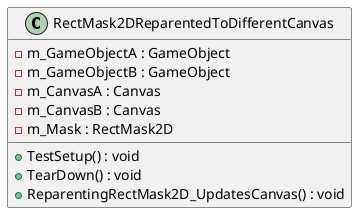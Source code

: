 @startuml
class RectMask2DReparentedToDifferentCanvas {
    - m_GameObjectA : GameObject
    - m_GameObjectB : GameObject
    - m_CanvasA : Canvas
    - m_CanvasB : Canvas
    - m_Mask : RectMask2D
    + TestSetup() : void
    + TearDown() : void
    + ReparentingRectMask2D_UpdatesCanvas() : void
}
@enduml
